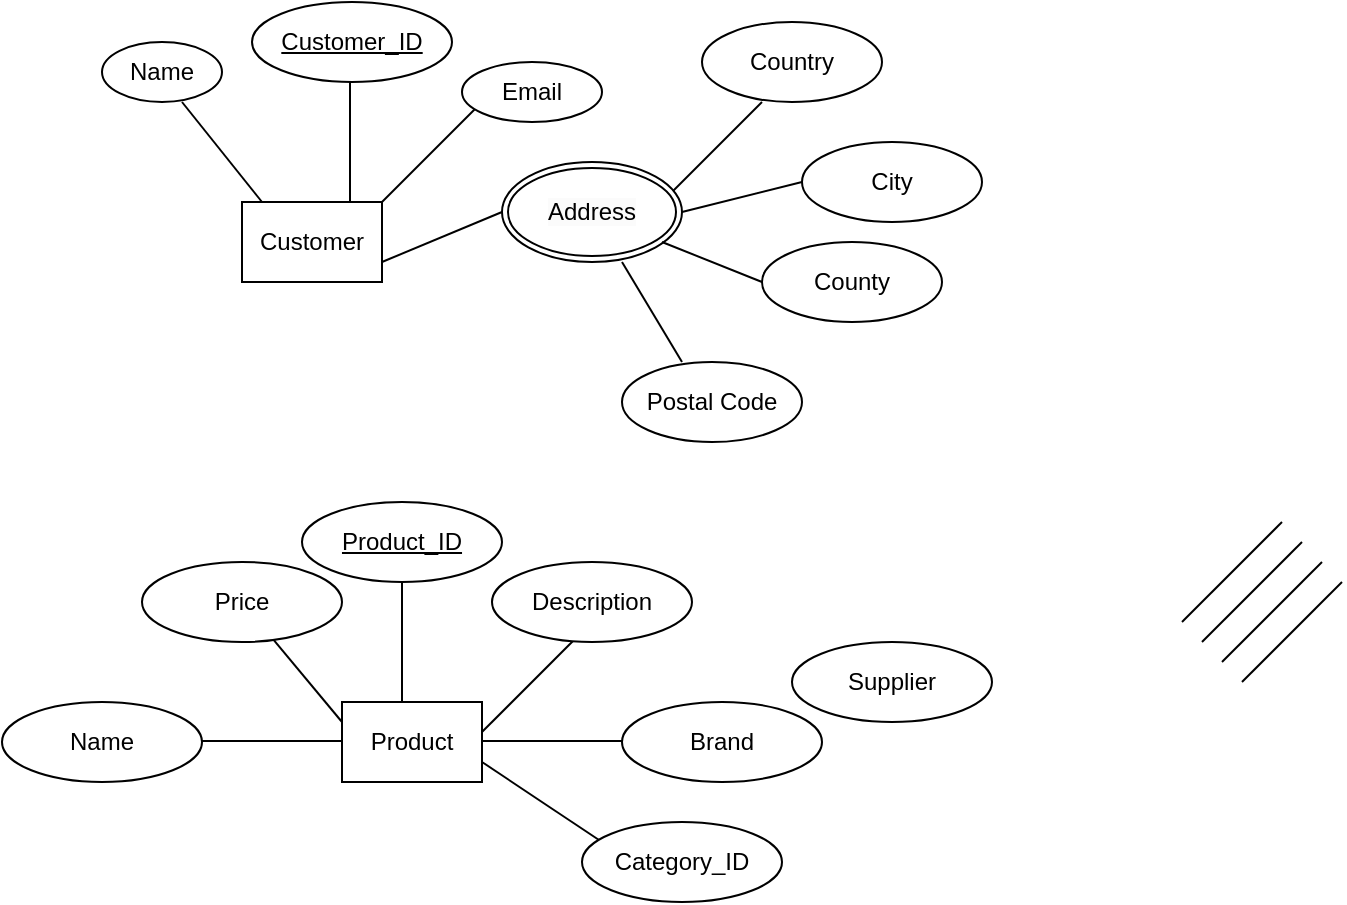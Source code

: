 <mxfile>
    <diagram id="Jyj8gpoH_DdxVeyIPhWU" name="Page-1">
        <mxGraphModel dx="702" dy="485" grid="1" gridSize="10" guides="1" tooltips="1" connect="1" arrows="1" fold="1" page="1" pageScale="1" pageWidth="850" pageHeight="1100" math="0" shadow="0">
            <root>
                <mxCell id="0"/>
                <mxCell id="1" parent="0"/>
                <mxCell id="2" value="Customer" style="rounded=0;whiteSpace=wrap;html=1;" vertex="1" parent="1">
                    <mxGeometry x="310" y="240" width="70" height="40" as="geometry"/>
                </mxCell>
                <mxCell id="3" value="" style="endArrow=none;html=1;" edge="1" parent="1">
                    <mxGeometry width="50" height="50" relative="1" as="geometry">
                        <mxPoint x="364" y="240" as="sourcePoint"/>
                        <mxPoint x="364" y="180" as="targetPoint"/>
                    </mxGeometry>
                </mxCell>
                <mxCell id="4" value="&lt;u&gt;Customer_ID&lt;/u&gt;" style="ellipse;whiteSpace=wrap;html=1;" vertex="1" parent="1">
                    <mxGeometry x="315" y="140" width="100" height="40" as="geometry"/>
                </mxCell>
                <mxCell id="7" value="" style="endArrow=none;html=1;" edge="1" parent="1">
                    <mxGeometry width="50" height="50" relative="1" as="geometry">
                        <mxPoint x="280" y="190" as="sourcePoint"/>
                        <mxPoint x="320" y="240" as="targetPoint"/>
                    </mxGeometry>
                </mxCell>
                <mxCell id="8" value="Name" style="ellipse;whiteSpace=wrap;html=1;" vertex="1" parent="1">
                    <mxGeometry x="240" y="160" width="60" height="30" as="geometry"/>
                </mxCell>
                <mxCell id="11" value="" style="endArrow=none;html=1;" edge="1" parent="1">
                    <mxGeometry width="50" height="50" relative="1" as="geometry">
                        <mxPoint x="380" y="240" as="sourcePoint"/>
                        <mxPoint x="430" y="190" as="targetPoint"/>
                    </mxGeometry>
                </mxCell>
                <mxCell id="12" value="" style="endArrow=none;html=1;entryX=0;entryY=0.5;entryDx=0;entryDy=0;" edge="1" parent="1" target="17">
                    <mxGeometry width="50" height="50" relative="1" as="geometry">
                        <mxPoint x="380" y="270" as="sourcePoint"/>
                        <mxPoint x="440" y="240" as="targetPoint"/>
                    </mxGeometry>
                </mxCell>
                <mxCell id="13" value="Email" style="ellipse;whiteSpace=wrap;html=1;" vertex="1" parent="1">
                    <mxGeometry x="420" y="170" width="70" height="30" as="geometry"/>
                </mxCell>
                <mxCell id="16" value="" style="endArrow=none;html=1;" edge="1" parent="1">
                    <mxGeometry width="50" height="50" relative="1" as="geometry">
                        <mxPoint x="520" y="240" as="sourcePoint"/>
                        <mxPoint x="570" y="190" as="targetPoint"/>
                    </mxGeometry>
                </mxCell>
                <mxCell id="17" value="&lt;span style=&quot;color: rgb(0, 0, 0); font-family: Helvetica; font-size: 12px; font-style: normal; font-variant-ligatures: normal; font-variant-caps: normal; font-weight: 400; letter-spacing: normal; orphans: 2; text-align: center; text-indent: 0px; text-transform: none; widows: 2; word-spacing: 0px; -webkit-text-stroke-width: 0px; background-color: rgb(251, 251, 251); text-decoration-thickness: initial; text-decoration-style: initial; text-decoration-color: initial; float: none; display: inline !important;&quot;&gt;Address&lt;/span&gt;" style="ellipse;shape=doubleEllipse;margin=3;whiteSpace=wrap;html=1;align=center;" vertex="1" parent="1">
                    <mxGeometry x="440" y="220" width="90" height="50" as="geometry"/>
                </mxCell>
                <mxCell id="18" value="City" style="ellipse;whiteSpace=wrap;html=1;shadow=0;sketch=0;" vertex="1" parent="1">
                    <mxGeometry x="590" y="210" width="90" height="40" as="geometry"/>
                </mxCell>
                <mxCell id="19" value="Country" style="ellipse;whiteSpace=wrap;html=1;shadow=0;sketch=0;" vertex="1" parent="1">
                    <mxGeometry x="540" y="150" width="90" height="40" as="geometry"/>
                </mxCell>
                <mxCell id="20" value="County" style="ellipse;whiteSpace=wrap;html=1;shadow=0;sketch=0;" vertex="1" parent="1">
                    <mxGeometry x="570" y="260" width="90" height="40" as="geometry"/>
                </mxCell>
                <mxCell id="21" value="" style="endArrow=none;html=1;exitX=1;exitY=0.5;exitDx=0;exitDy=0;" edge="1" parent="1" source="17">
                    <mxGeometry width="50" height="50" relative="1" as="geometry">
                        <mxPoint x="530" y="250" as="sourcePoint"/>
                        <mxPoint x="590" y="230" as="targetPoint"/>
                    </mxGeometry>
                </mxCell>
                <mxCell id="22" value="" style="endArrow=none;html=1;" edge="1" parent="1">
                    <mxGeometry width="50" height="50" relative="1" as="geometry">
                        <mxPoint x="520" y="260" as="sourcePoint"/>
                        <mxPoint x="570" y="280" as="targetPoint"/>
                    </mxGeometry>
                </mxCell>
                <mxCell id="23" value="" style="endArrow=none;html=1;" edge="1" parent="1">
                    <mxGeometry width="50" height="50" relative="1" as="geometry">
                        <mxPoint x="430" y="505" as="sourcePoint"/>
                        <mxPoint x="480" y="455" as="targetPoint"/>
                    </mxGeometry>
                </mxCell>
                <mxCell id="24" value="" style="endArrow=none;html=1;" edge="1" parent="1">
                    <mxGeometry width="50" height="50" relative="1" as="geometry">
                        <mxPoint x="530" y="320" as="sourcePoint"/>
                        <mxPoint x="500" y="270" as="targetPoint"/>
                    </mxGeometry>
                </mxCell>
                <mxCell id="26" value="Postal Code" style="ellipse;whiteSpace=wrap;html=1;shadow=0;sketch=0;" vertex="1" parent="1">
                    <mxGeometry x="500" y="320" width="90" height="40" as="geometry"/>
                </mxCell>
                <mxCell id="28" value="Product" style="rounded=0;whiteSpace=wrap;html=1;" vertex="1" parent="1">
                    <mxGeometry x="360" y="490" width="70" height="40" as="geometry"/>
                </mxCell>
                <mxCell id="29" value="" style="endArrow=none;html=1;" edge="1" parent="1">
                    <mxGeometry width="50" height="50" relative="1" as="geometry">
                        <mxPoint x="390" y="490" as="sourcePoint"/>
                        <mxPoint x="390" y="430" as="targetPoint"/>
                    </mxGeometry>
                </mxCell>
                <mxCell id="30" value="" style="endArrow=none;html=1;startArrow=none;" edge="1" parent="1" source="37">
                    <mxGeometry width="50" height="50" relative="1" as="geometry">
                        <mxPoint x="300" y="470" as="sourcePoint"/>
                        <mxPoint x="360" y="500" as="targetPoint"/>
                    </mxGeometry>
                </mxCell>
                <mxCell id="31" value="" style="endArrow=none;html=1;" edge="1" parent="1">
                    <mxGeometry width="50" height="50" relative="1" as="geometry">
                        <mxPoint x="430" y="509.5" as="sourcePoint"/>
                        <mxPoint x="500" y="509.5" as="targetPoint"/>
                    </mxGeometry>
                </mxCell>
                <mxCell id="32" value="" style="endArrow=none;html=1;" edge="1" parent="1">
                    <mxGeometry width="50" height="50" relative="1" as="geometry">
                        <mxPoint x="490" y="560" as="sourcePoint"/>
                        <mxPoint x="430" y="520" as="targetPoint"/>
                    </mxGeometry>
                </mxCell>
                <mxCell id="33" value="" style="endArrow=none;html=1;" edge="1" parent="1">
                    <mxGeometry width="50" height="50" relative="1" as="geometry">
                        <mxPoint x="780" y="450" as="sourcePoint"/>
                        <mxPoint x="830" y="400" as="targetPoint"/>
                    </mxGeometry>
                </mxCell>
                <mxCell id="34" value="" style="endArrow=none;html=1;" edge="1" parent="1">
                    <mxGeometry width="50" height="50" relative="1" as="geometry">
                        <mxPoint x="790" y="460" as="sourcePoint"/>
                        <mxPoint x="840" y="410" as="targetPoint"/>
                    </mxGeometry>
                </mxCell>
                <mxCell id="35" value="" style="endArrow=none;html=1;" edge="1" parent="1">
                    <mxGeometry width="50" height="50" relative="1" as="geometry">
                        <mxPoint x="800" y="470" as="sourcePoint"/>
                        <mxPoint x="850" y="420" as="targetPoint"/>
                    </mxGeometry>
                </mxCell>
                <mxCell id="36" value="" style="endArrow=none;html=1;" edge="1" parent="1">
                    <mxGeometry width="50" height="50" relative="1" as="geometry">
                        <mxPoint x="810" y="480" as="sourcePoint"/>
                        <mxPoint x="860" y="430" as="targetPoint"/>
                    </mxGeometry>
                </mxCell>
                <mxCell id="38" value="&lt;u&gt;Product_ID&lt;/u&gt;" style="ellipse;whiteSpace=wrap;html=1;" vertex="1" parent="1">
                    <mxGeometry x="340" y="390" width="100" height="40" as="geometry"/>
                </mxCell>
                <mxCell id="39" value="Description" style="ellipse;whiteSpace=wrap;html=1;" vertex="1" parent="1">
                    <mxGeometry x="435" y="420" width="100" height="40" as="geometry"/>
                </mxCell>
                <mxCell id="37" value="Price" style="ellipse;whiteSpace=wrap;html=1;" vertex="1" parent="1">
                    <mxGeometry x="260" y="420" width="100" height="40" as="geometry"/>
                </mxCell>
                <mxCell id="41" value="Category_ID" style="ellipse;whiteSpace=wrap;html=1;" vertex="1" parent="1">
                    <mxGeometry x="480" y="550" width="100" height="40" as="geometry"/>
                </mxCell>
                <mxCell id="42" value="Brand" style="ellipse;whiteSpace=wrap;html=1;" vertex="1" parent="1">
                    <mxGeometry x="500" y="490" width="100" height="40" as="geometry"/>
                </mxCell>
                <mxCell id="43" value="Name" style="ellipse;whiteSpace=wrap;html=1;" vertex="1" parent="1">
                    <mxGeometry x="190" y="490" width="100" height="40" as="geometry"/>
                </mxCell>
                <mxCell id="44" value="Supplier" style="ellipse;whiteSpace=wrap;html=1;" vertex="1" parent="1">
                    <mxGeometry x="585" y="460" width="100" height="40" as="geometry"/>
                </mxCell>
                <mxCell id="46" value="" style="endArrow=none;html=1;" edge="1" parent="1">
                    <mxGeometry width="50" height="50" relative="1" as="geometry">
                        <mxPoint x="290" y="509.5" as="sourcePoint"/>
                        <mxPoint x="360" y="509.5" as="targetPoint"/>
                    </mxGeometry>
                </mxCell>
            </root>
        </mxGraphModel>
    </diagram>
</mxfile>